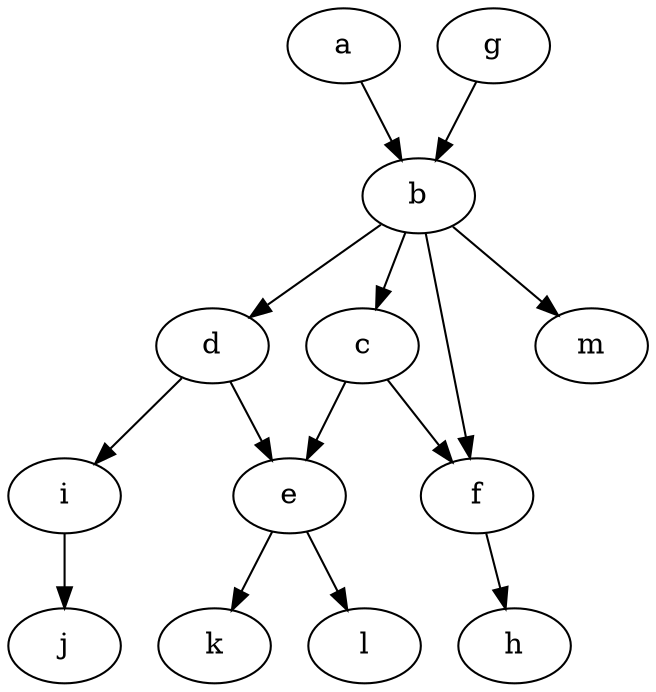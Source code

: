 digraph "G" {
	a [Weight=2];
	b [Weight=1];
	c [Weight=1];
    d [Weight=8];
    e [Weight=3];
    f [Weight=4];
    g [Weight=4];
    h [Weight=1];
    i [Weight=1];
    j [Weight=1];
    k [Weight=1];
    l [Weight=1];
    m [Weight=1];
    a->b [Weight=1];
    g->b [Weight=2];
    b->d [Weight=2];
    b->c [Weight=1];
    b->f [Weight=3];
    f->h [Weight=3];
    b->m [Weight=5];
    c->f [Weight=2];
    c->e [Weight=3];
    e->l [Weight=1];
    e->k [Weight=4];
    d->e [Weight=6];
    d->i [Weight=1];
    i->j [Weight=1];
}
